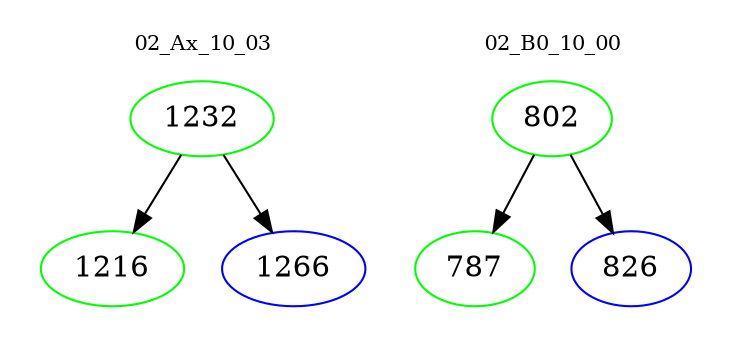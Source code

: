 digraph{
subgraph cluster_0 {
color = white
label = "02_Ax_10_03";
fontsize=10;
T0_1232 [label="1232", color="green"]
T0_1232 -> T0_1216 [color="black"]
T0_1216 [label="1216", color="green"]
T0_1232 -> T0_1266 [color="black"]
T0_1266 [label="1266", color="blue"]
}
subgraph cluster_1 {
color = white
label = "02_B0_10_00";
fontsize=10;
T1_802 [label="802", color="green"]
T1_802 -> T1_787 [color="black"]
T1_787 [label="787", color="green"]
T1_802 -> T1_826 [color="black"]
T1_826 [label="826", color="blue"]
}
}
